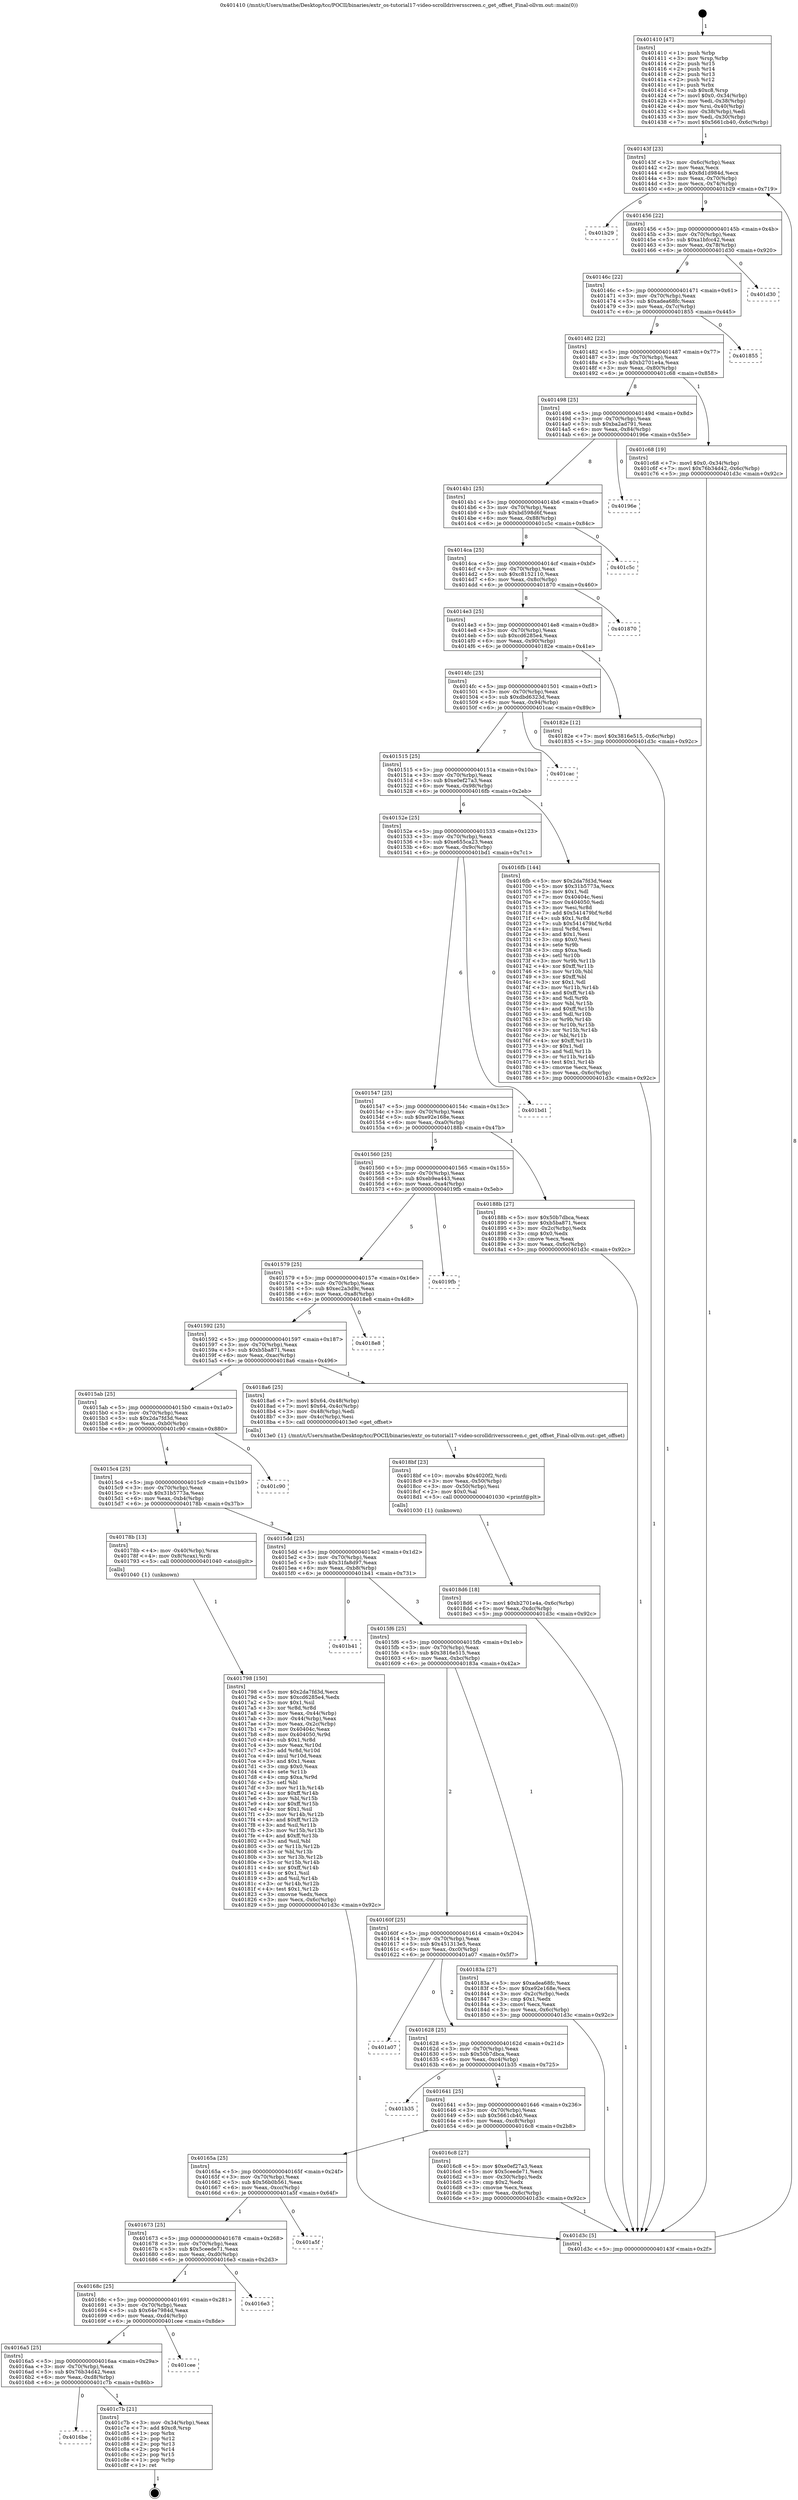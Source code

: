 digraph "0x401410" {
  label = "0x401410 (/mnt/c/Users/mathe/Desktop/tcc/POCII/binaries/extr_os-tutorial17-video-scrolldriversscreen.c_get_offset_Final-ollvm.out::main(0))"
  labelloc = "t"
  node[shape=record]

  Entry [label="",width=0.3,height=0.3,shape=circle,fillcolor=black,style=filled]
  "0x40143f" [label="{
     0x40143f [23]\l
     | [instrs]\l
     &nbsp;&nbsp;0x40143f \<+3\>: mov -0x6c(%rbp),%eax\l
     &nbsp;&nbsp;0x401442 \<+2\>: mov %eax,%ecx\l
     &nbsp;&nbsp;0x401444 \<+6\>: sub $0x8d1d984d,%ecx\l
     &nbsp;&nbsp;0x40144a \<+3\>: mov %eax,-0x70(%rbp)\l
     &nbsp;&nbsp;0x40144d \<+3\>: mov %ecx,-0x74(%rbp)\l
     &nbsp;&nbsp;0x401450 \<+6\>: je 0000000000401b29 \<main+0x719\>\l
  }"]
  "0x401b29" [label="{
     0x401b29\l
  }", style=dashed]
  "0x401456" [label="{
     0x401456 [22]\l
     | [instrs]\l
     &nbsp;&nbsp;0x401456 \<+5\>: jmp 000000000040145b \<main+0x4b\>\l
     &nbsp;&nbsp;0x40145b \<+3\>: mov -0x70(%rbp),%eax\l
     &nbsp;&nbsp;0x40145e \<+5\>: sub $0xa1bfcc42,%eax\l
     &nbsp;&nbsp;0x401463 \<+3\>: mov %eax,-0x78(%rbp)\l
     &nbsp;&nbsp;0x401466 \<+6\>: je 0000000000401d30 \<main+0x920\>\l
  }"]
  Exit [label="",width=0.3,height=0.3,shape=circle,fillcolor=black,style=filled,peripheries=2]
  "0x401d30" [label="{
     0x401d30\l
  }", style=dashed]
  "0x40146c" [label="{
     0x40146c [22]\l
     | [instrs]\l
     &nbsp;&nbsp;0x40146c \<+5\>: jmp 0000000000401471 \<main+0x61\>\l
     &nbsp;&nbsp;0x401471 \<+3\>: mov -0x70(%rbp),%eax\l
     &nbsp;&nbsp;0x401474 \<+5\>: sub $0xadea68fc,%eax\l
     &nbsp;&nbsp;0x401479 \<+3\>: mov %eax,-0x7c(%rbp)\l
     &nbsp;&nbsp;0x40147c \<+6\>: je 0000000000401855 \<main+0x445\>\l
  }"]
  "0x4016be" [label="{
     0x4016be\l
  }", style=dashed]
  "0x401855" [label="{
     0x401855\l
  }", style=dashed]
  "0x401482" [label="{
     0x401482 [22]\l
     | [instrs]\l
     &nbsp;&nbsp;0x401482 \<+5\>: jmp 0000000000401487 \<main+0x77\>\l
     &nbsp;&nbsp;0x401487 \<+3\>: mov -0x70(%rbp),%eax\l
     &nbsp;&nbsp;0x40148a \<+5\>: sub $0xb2701e4a,%eax\l
     &nbsp;&nbsp;0x40148f \<+3\>: mov %eax,-0x80(%rbp)\l
     &nbsp;&nbsp;0x401492 \<+6\>: je 0000000000401c68 \<main+0x858\>\l
  }"]
  "0x401c7b" [label="{
     0x401c7b [21]\l
     | [instrs]\l
     &nbsp;&nbsp;0x401c7b \<+3\>: mov -0x34(%rbp),%eax\l
     &nbsp;&nbsp;0x401c7e \<+7\>: add $0xc8,%rsp\l
     &nbsp;&nbsp;0x401c85 \<+1\>: pop %rbx\l
     &nbsp;&nbsp;0x401c86 \<+2\>: pop %r12\l
     &nbsp;&nbsp;0x401c88 \<+2\>: pop %r13\l
     &nbsp;&nbsp;0x401c8a \<+2\>: pop %r14\l
     &nbsp;&nbsp;0x401c8c \<+2\>: pop %r15\l
     &nbsp;&nbsp;0x401c8e \<+1\>: pop %rbp\l
     &nbsp;&nbsp;0x401c8f \<+1\>: ret\l
  }"]
  "0x401c68" [label="{
     0x401c68 [19]\l
     | [instrs]\l
     &nbsp;&nbsp;0x401c68 \<+7\>: movl $0x0,-0x34(%rbp)\l
     &nbsp;&nbsp;0x401c6f \<+7\>: movl $0x76b34d42,-0x6c(%rbp)\l
     &nbsp;&nbsp;0x401c76 \<+5\>: jmp 0000000000401d3c \<main+0x92c\>\l
  }"]
  "0x401498" [label="{
     0x401498 [25]\l
     | [instrs]\l
     &nbsp;&nbsp;0x401498 \<+5\>: jmp 000000000040149d \<main+0x8d\>\l
     &nbsp;&nbsp;0x40149d \<+3\>: mov -0x70(%rbp),%eax\l
     &nbsp;&nbsp;0x4014a0 \<+5\>: sub $0xba2ad791,%eax\l
     &nbsp;&nbsp;0x4014a5 \<+6\>: mov %eax,-0x84(%rbp)\l
     &nbsp;&nbsp;0x4014ab \<+6\>: je 000000000040196e \<main+0x55e\>\l
  }"]
  "0x4016a5" [label="{
     0x4016a5 [25]\l
     | [instrs]\l
     &nbsp;&nbsp;0x4016a5 \<+5\>: jmp 00000000004016aa \<main+0x29a\>\l
     &nbsp;&nbsp;0x4016aa \<+3\>: mov -0x70(%rbp),%eax\l
     &nbsp;&nbsp;0x4016ad \<+5\>: sub $0x76b34d42,%eax\l
     &nbsp;&nbsp;0x4016b2 \<+6\>: mov %eax,-0xd8(%rbp)\l
     &nbsp;&nbsp;0x4016b8 \<+6\>: je 0000000000401c7b \<main+0x86b\>\l
  }"]
  "0x40196e" [label="{
     0x40196e\l
  }", style=dashed]
  "0x4014b1" [label="{
     0x4014b1 [25]\l
     | [instrs]\l
     &nbsp;&nbsp;0x4014b1 \<+5\>: jmp 00000000004014b6 \<main+0xa6\>\l
     &nbsp;&nbsp;0x4014b6 \<+3\>: mov -0x70(%rbp),%eax\l
     &nbsp;&nbsp;0x4014b9 \<+5\>: sub $0xbd598d6f,%eax\l
     &nbsp;&nbsp;0x4014be \<+6\>: mov %eax,-0x88(%rbp)\l
     &nbsp;&nbsp;0x4014c4 \<+6\>: je 0000000000401c5c \<main+0x84c\>\l
  }"]
  "0x401cee" [label="{
     0x401cee\l
  }", style=dashed]
  "0x401c5c" [label="{
     0x401c5c\l
  }", style=dashed]
  "0x4014ca" [label="{
     0x4014ca [25]\l
     | [instrs]\l
     &nbsp;&nbsp;0x4014ca \<+5\>: jmp 00000000004014cf \<main+0xbf\>\l
     &nbsp;&nbsp;0x4014cf \<+3\>: mov -0x70(%rbp),%eax\l
     &nbsp;&nbsp;0x4014d2 \<+5\>: sub $0xc8152110,%eax\l
     &nbsp;&nbsp;0x4014d7 \<+6\>: mov %eax,-0x8c(%rbp)\l
     &nbsp;&nbsp;0x4014dd \<+6\>: je 0000000000401870 \<main+0x460\>\l
  }"]
  "0x40168c" [label="{
     0x40168c [25]\l
     | [instrs]\l
     &nbsp;&nbsp;0x40168c \<+5\>: jmp 0000000000401691 \<main+0x281\>\l
     &nbsp;&nbsp;0x401691 \<+3\>: mov -0x70(%rbp),%eax\l
     &nbsp;&nbsp;0x401694 \<+5\>: sub $0x64e7984d,%eax\l
     &nbsp;&nbsp;0x401699 \<+6\>: mov %eax,-0xd4(%rbp)\l
     &nbsp;&nbsp;0x40169f \<+6\>: je 0000000000401cee \<main+0x8de\>\l
  }"]
  "0x401870" [label="{
     0x401870\l
  }", style=dashed]
  "0x4014e3" [label="{
     0x4014e3 [25]\l
     | [instrs]\l
     &nbsp;&nbsp;0x4014e3 \<+5\>: jmp 00000000004014e8 \<main+0xd8\>\l
     &nbsp;&nbsp;0x4014e8 \<+3\>: mov -0x70(%rbp),%eax\l
     &nbsp;&nbsp;0x4014eb \<+5\>: sub $0xcd6285e4,%eax\l
     &nbsp;&nbsp;0x4014f0 \<+6\>: mov %eax,-0x90(%rbp)\l
     &nbsp;&nbsp;0x4014f6 \<+6\>: je 000000000040182e \<main+0x41e\>\l
  }"]
  "0x4016e3" [label="{
     0x4016e3\l
  }", style=dashed]
  "0x40182e" [label="{
     0x40182e [12]\l
     | [instrs]\l
     &nbsp;&nbsp;0x40182e \<+7\>: movl $0x3816e515,-0x6c(%rbp)\l
     &nbsp;&nbsp;0x401835 \<+5\>: jmp 0000000000401d3c \<main+0x92c\>\l
  }"]
  "0x4014fc" [label="{
     0x4014fc [25]\l
     | [instrs]\l
     &nbsp;&nbsp;0x4014fc \<+5\>: jmp 0000000000401501 \<main+0xf1\>\l
     &nbsp;&nbsp;0x401501 \<+3\>: mov -0x70(%rbp),%eax\l
     &nbsp;&nbsp;0x401504 \<+5\>: sub $0xdbd6323d,%eax\l
     &nbsp;&nbsp;0x401509 \<+6\>: mov %eax,-0x94(%rbp)\l
     &nbsp;&nbsp;0x40150f \<+6\>: je 0000000000401cac \<main+0x89c\>\l
  }"]
  "0x401673" [label="{
     0x401673 [25]\l
     | [instrs]\l
     &nbsp;&nbsp;0x401673 \<+5\>: jmp 0000000000401678 \<main+0x268\>\l
     &nbsp;&nbsp;0x401678 \<+3\>: mov -0x70(%rbp),%eax\l
     &nbsp;&nbsp;0x40167b \<+5\>: sub $0x5ceede71,%eax\l
     &nbsp;&nbsp;0x401680 \<+6\>: mov %eax,-0xd0(%rbp)\l
     &nbsp;&nbsp;0x401686 \<+6\>: je 00000000004016e3 \<main+0x2d3\>\l
  }"]
  "0x401cac" [label="{
     0x401cac\l
  }", style=dashed]
  "0x401515" [label="{
     0x401515 [25]\l
     | [instrs]\l
     &nbsp;&nbsp;0x401515 \<+5\>: jmp 000000000040151a \<main+0x10a\>\l
     &nbsp;&nbsp;0x40151a \<+3\>: mov -0x70(%rbp),%eax\l
     &nbsp;&nbsp;0x40151d \<+5\>: sub $0xe0ef27a3,%eax\l
     &nbsp;&nbsp;0x401522 \<+6\>: mov %eax,-0x98(%rbp)\l
     &nbsp;&nbsp;0x401528 \<+6\>: je 00000000004016fb \<main+0x2eb\>\l
  }"]
  "0x401a5f" [label="{
     0x401a5f\l
  }", style=dashed]
  "0x4016fb" [label="{
     0x4016fb [144]\l
     | [instrs]\l
     &nbsp;&nbsp;0x4016fb \<+5\>: mov $0x2da7fd3d,%eax\l
     &nbsp;&nbsp;0x401700 \<+5\>: mov $0x31b5773a,%ecx\l
     &nbsp;&nbsp;0x401705 \<+2\>: mov $0x1,%dl\l
     &nbsp;&nbsp;0x401707 \<+7\>: mov 0x40404c,%esi\l
     &nbsp;&nbsp;0x40170e \<+7\>: mov 0x404050,%edi\l
     &nbsp;&nbsp;0x401715 \<+3\>: mov %esi,%r8d\l
     &nbsp;&nbsp;0x401718 \<+7\>: add $0x541479bf,%r8d\l
     &nbsp;&nbsp;0x40171f \<+4\>: sub $0x1,%r8d\l
     &nbsp;&nbsp;0x401723 \<+7\>: sub $0x541479bf,%r8d\l
     &nbsp;&nbsp;0x40172a \<+4\>: imul %r8d,%esi\l
     &nbsp;&nbsp;0x40172e \<+3\>: and $0x1,%esi\l
     &nbsp;&nbsp;0x401731 \<+3\>: cmp $0x0,%esi\l
     &nbsp;&nbsp;0x401734 \<+4\>: sete %r9b\l
     &nbsp;&nbsp;0x401738 \<+3\>: cmp $0xa,%edi\l
     &nbsp;&nbsp;0x40173b \<+4\>: setl %r10b\l
     &nbsp;&nbsp;0x40173f \<+3\>: mov %r9b,%r11b\l
     &nbsp;&nbsp;0x401742 \<+4\>: xor $0xff,%r11b\l
     &nbsp;&nbsp;0x401746 \<+3\>: mov %r10b,%bl\l
     &nbsp;&nbsp;0x401749 \<+3\>: xor $0xff,%bl\l
     &nbsp;&nbsp;0x40174c \<+3\>: xor $0x1,%dl\l
     &nbsp;&nbsp;0x40174f \<+3\>: mov %r11b,%r14b\l
     &nbsp;&nbsp;0x401752 \<+4\>: and $0xff,%r14b\l
     &nbsp;&nbsp;0x401756 \<+3\>: and %dl,%r9b\l
     &nbsp;&nbsp;0x401759 \<+3\>: mov %bl,%r15b\l
     &nbsp;&nbsp;0x40175c \<+4\>: and $0xff,%r15b\l
     &nbsp;&nbsp;0x401760 \<+3\>: and %dl,%r10b\l
     &nbsp;&nbsp;0x401763 \<+3\>: or %r9b,%r14b\l
     &nbsp;&nbsp;0x401766 \<+3\>: or %r10b,%r15b\l
     &nbsp;&nbsp;0x401769 \<+3\>: xor %r15b,%r14b\l
     &nbsp;&nbsp;0x40176c \<+3\>: or %bl,%r11b\l
     &nbsp;&nbsp;0x40176f \<+4\>: xor $0xff,%r11b\l
     &nbsp;&nbsp;0x401773 \<+3\>: or $0x1,%dl\l
     &nbsp;&nbsp;0x401776 \<+3\>: and %dl,%r11b\l
     &nbsp;&nbsp;0x401779 \<+3\>: or %r11b,%r14b\l
     &nbsp;&nbsp;0x40177c \<+4\>: test $0x1,%r14b\l
     &nbsp;&nbsp;0x401780 \<+3\>: cmovne %ecx,%eax\l
     &nbsp;&nbsp;0x401783 \<+3\>: mov %eax,-0x6c(%rbp)\l
     &nbsp;&nbsp;0x401786 \<+5\>: jmp 0000000000401d3c \<main+0x92c\>\l
  }"]
  "0x40152e" [label="{
     0x40152e [25]\l
     | [instrs]\l
     &nbsp;&nbsp;0x40152e \<+5\>: jmp 0000000000401533 \<main+0x123\>\l
     &nbsp;&nbsp;0x401533 \<+3\>: mov -0x70(%rbp),%eax\l
     &nbsp;&nbsp;0x401536 \<+5\>: sub $0xe655ca23,%eax\l
     &nbsp;&nbsp;0x40153b \<+6\>: mov %eax,-0x9c(%rbp)\l
     &nbsp;&nbsp;0x401541 \<+6\>: je 0000000000401bd1 \<main+0x7c1\>\l
  }"]
  "0x4018d6" [label="{
     0x4018d6 [18]\l
     | [instrs]\l
     &nbsp;&nbsp;0x4018d6 \<+7\>: movl $0xb2701e4a,-0x6c(%rbp)\l
     &nbsp;&nbsp;0x4018dd \<+6\>: mov %eax,-0xdc(%rbp)\l
     &nbsp;&nbsp;0x4018e3 \<+5\>: jmp 0000000000401d3c \<main+0x92c\>\l
  }"]
  "0x401bd1" [label="{
     0x401bd1\l
  }", style=dashed]
  "0x401547" [label="{
     0x401547 [25]\l
     | [instrs]\l
     &nbsp;&nbsp;0x401547 \<+5\>: jmp 000000000040154c \<main+0x13c\>\l
     &nbsp;&nbsp;0x40154c \<+3\>: mov -0x70(%rbp),%eax\l
     &nbsp;&nbsp;0x40154f \<+5\>: sub $0xe92e168e,%eax\l
     &nbsp;&nbsp;0x401554 \<+6\>: mov %eax,-0xa0(%rbp)\l
     &nbsp;&nbsp;0x40155a \<+6\>: je 000000000040188b \<main+0x47b\>\l
  }"]
  "0x4018bf" [label="{
     0x4018bf [23]\l
     | [instrs]\l
     &nbsp;&nbsp;0x4018bf \<+10\>: movabs $0x4020f2,%rdi\l
     &nbsp;&nbsp;0x4018c9 \<+3\>: mov %eax,-0x50(%rbp)\l
     &nbsp;&nbsp;0x4018cc \<+3\>: mov -0x50(%rbp),%esi\l
     &nbsp;&nbsp;0x4018cf \<+2\>: mov $0x0,%al\l
     &nbsp;&nbsp;0x4018d1 \<+5\>: call 0000000000401030 \<printf@plt\>\l
     | [calls]\l
     &nbsp;&nbsp;0x401030 \{1\} (unknown)\l
  }"]
  "0x40188b" [label="{
     0x40188b [27]\l
     | [instrs]\l
     &nbsp;&nbsp;0x40188b \<+5\>: mov $0x50b7dbca,%eax\l
     &nbsp;&nbsp;0x401890 \<+5\>: mov $0xb5ba871,%ecx\l
     &nbsp;&nbsp;0x401895 \<+3\>: mov -0x2c(%rbp),%edx\l
     &nbsp;&nbsp;0x401898 \<+3\>: cmp $0x0,%edx\l
     &nbsp;&nbsp;0x40189b \<+3\>: cmove %ecx,%eax\l
     &nbsp;&nbsp;0x40189e \<+3\>: mov %eax,-0x6c(%rbp)\l
     &nbsp;&nbsp;0x4018a1 \<+5\>: jmp 0000000000401d3c \<main+0x92c\>\l
  }"]
  "0x401560" [label="{
     0x401560 [25]\l
     | [instrs]\l
     &nbsp;&nbsp;0x401560 \<+5\>: jmp 0000000000401565 \<main+0x155\>\l
     &nbsp;&nbsp;0x401565 \<+3\>: mov -0x70(%rbp),%eax\l
     &nbsp;&nbsp;0x401568 \<+5\>: sub $0xeb9ea443,%eax\l
     &nbsp;&nbsp;0x40156d \<+6\>: mov %eax,-0xa4(%rbp)\l
     &nbsp;&nbsp;0x401573 \<+6\>: je 00000000004019fb \<main+0x5eb\>\l
  }"]
  "0x401798" [label="{
     0x401798 [150]\l
     | [instrs]\l
     &nbsp;&nbsp;0x401798 \<+5\>: mov $0x2da7fd3d,%ecx\l
     &nbsp;&nbsp;0x40179d \<+5\>: mov $0xcd6285e4,%edx\l
     &nbsp;&nbsp;0x4017a2 \<+3\>: mov $0x1,%sil\l
     &nbsp;&nbsp;0x4017a5 \<+3\>: xor %r8d,%r8d\l
     &nbsp;&nbsp;0x4017a8 \<+3\>: mov %eax,-0x44(%rbp)\l
     &nbsp;&nbsp;0x4017ab \<+3\>: mov -0x44(%rbp),%eax\l
     &nbsp;&nbsp;0x4017ae \<+3\>: mov %eax,-0x2c(%rbp)\l
     &nbsp;&nbsp;0x4017b1 \<+7\>: mov 0x40404c,%eax\l
     &nbsp;&nbsp;0x4017b8 \<+8\>: mov 0x404050,%r9d\l
     &nbsp;&nbsp;0x4017c0 \<+4\>: sub $0x1,%r8d\l
     &nbsp;&nbsp;0x4017c4 \<+3\>: mov %eax,%r10d\l
     &nbsp;&nbsp;0x4017c7 \<+3\>: add %r8d,%r10d\l
     &nbsp;&nbsp;0x4017ca \<+4\>: imul %r10d,%eax\l
     &nbsp;&nbsp;0x4017ce \<+3\>: and $0x1,%eax\l
     &nbsp;&nbsp;0x4017d1 \<+3\>: cmp $0x0,%eax\l
     &nbsp;&nbsp;0x4017d4 \<+4\>: sete %r11b\l
     &nbsp;&nbsp;0x4017d8 \<+4\>: cmp $0xa,%r9d\l
     &nbsp;&nbsp;0x4017dc \<+3\>: setl %bl\l
     &nbsp;&nbsp;0x4017df \<+3\>: mov %r11b,%r14b\l
     &nbsp;&nbsp;0x4017e2 \<+4\>: xor $0xff,%r14b\l
     &nbsp;&nbsp;0x4017e6 \<+3\>: mov %bl,%r15b\l
     &nbsp;&nbsp;0x4017e9 \<+4\>: xor $0xff,%r15b\l
     &nbsp;&nbsp;0x4017ed \<+4\>: xor $0x1,%sil\l
     &nbsp;&nbsp;0x4017f1 \<+3\>: mov %r14b,%r12b\l
     &nbsp;&nbsp;0x4017f4 \<+4\>: and $0xff,%r12b\l
     &nbsp;&nbsp;0x4017f8 \<+3\>: and %sil,%r11b\l
     &nbsp;&nbsp;0x4017fb \<+3\>: mov %r15b,%r13b\l
     &nbsp;&nbsp;0x4017fe \<+4\>: and $0xff,%r13b\l
     &nbsp;&nbsp;0x401802 \<+3\>: and %sil,%bl\l
     &nbsp;&nbsp;0x401805 \<+3\>: or %r11b,%r12b\l
     &nbsp;&nbsp;0x401808 \<+3\>: or %bl,%r13b\l
     &nbsp;&nbsp;0x40180b \<+3\>: xor %r13b,%r12b\l
     &nbsp;&nbsp;0x40180e \<+3\>: or %r15b,%r14b\l
     &nbsp;&nbsp;0x401811 \<+4\>: xor $0xff,%r14b\l
     &nbsp;&nbsp;0x401815 \<+4\>: or $0x1,%sil\l
     &nbsp;&nbsp;0x401819 \<+3\>: and %sil,%r14b\l
     &nbsp;&nbsp;0x40181c \<+3\>: or %r14b,%r12b\l
     &nbsp;&nbsp;0x40181f \<+4\>: test $0x1,%r12b\l
     &nbsp;&nbsp;0x401823 \<+3\>: cmovne %edx,%ecx\l
     &nbsp;&nbsp;0x401826 \<+3\>: mov %ecx,-0x6c(%rbp)\l
     &nbsp;&nbsp;0x401829 \<+5\>: jmp 0000000000401d3c \<main+0x92c\>\l
  }"]
  "0x4019fb" [label="{
     0x4019fb\l
  }", style=dashed]
  "0x401579" [label="{
     0x401579 [25]\l
     | [instrs]\l
     &nbsp;&nbsp;0x401579 \<+5\>: jmp 000000000040157e \<main+0x16e\>\l
     &nbsp;&nbsp;0x40157e \<+3\>: mov -0x70(%rbp),%eax\l
     &nbsp;&nbsp;0x401581 \<+5\>: sub $0xec2a3d9c,%eax\l
     &nbsp;&nbsp;0x401586 \<+6\>: mov %eax,-0xa8(%rbp)\l
     &nbsp;&nbsp;0x40158c \<+6\>: je 00000000004018e8 \<main+0x4d8\>\l
  }"]
  "0x401410" [label="{
     0x401410 [47]\l
     | [instrs]\l
     &nbsp;&nbsp;0x401410 \<+1\>: push %rbp\l
     &nbsp;&nbsp;0x401411 \<+3\>: mov %rsp,%rbp\l
     &nbsp;&nbsp;0x401414 \<+2\>: push %r15\l
     &nbsp;&nbsp;0x401416 \<+2\>: push %r14\l
     &nbsp;&nbsp;0x401418 \<+2\>: push %r13\l
     &nbsp;&nbsp;0x40141a \<+2\>: push %r12\l
     &nbsp;&nbsp;0x40141c \<+1\>: push %rbx\l
     &nbsp;&nbsp;0x40141d \<+7\>: sub $0xc8,%rsp\l
     &nbsp;&nbsp;0x401424 \<+7\>: movl $0x0,-0x34(%rbp)\l
     &nbsp;&nbsp;0x40142b \<+3\>: mov %edi,-0x38(%rbp)\l
     &nbsp;&nbsp;0x40142e \<+4\>: mov %rsi,-0x40(%rbp)\l
     &nbsp;&nbsp;0x401432 \<+3\>: mov -0x38(%rbp),%edi\l
     &nbsp;&nbsp;0x401435 \<+3\>: mov %edi,-0x30(%rbp)\l
     &nbsp;&nbsp;0x401438 \<+7\>: movl $0x5661cb40,-0x6c(%rbp)\l
  }"]
  "0x4018e8" [label="{
     0x4018e8\l
  }", style=dashed]
  "0x401592" [label="{
     0x401592 [25]\l
     | [instrs]\l
     &nbsp;&nbsp;0x401592 \<+5\>: jmp 0000000000401597 \<main+0x187\>\l
     &nbsp;&nbsp;0x401597 \<+3\>: mov -0x70(%rbp),%eax\l
     &nbsp;&nbsp;0x40159a \<+5\>: sub $0xb5ba871,%eax\l
     &nbsp;&nbsp;0x40159f \<+6\>: mov %eax,-0xac(%rbp)\l
     &nbsp;&nbsp;0x4015a5 \<+6\>: je 00000000004018a6 \<main+0x496\>\l
  }"]
  "0x401d3c" [label="{
     0x401d3c [5]\l
     | [instrs]\l
     &nbsp;&nbsp;0x401d3c \<+5\>: jmp 000000000040143f \<main+0x2f\>\l
  }"]
  "0x4018a6" [label="{
     0x4018a6 [25]\l
     | [instrs]\l
     &nbsp;&nbsp;0x4018a6 \<+7\>: movl $0x64,-0x48(%rbp)\l
     &nbsp;&nbsp;0x4018ad \<+7\>: movl $0x64,-0x4c(%rbp)\l
     &nbsp;&nbsp;0x4018b4 \<+3\>: mov -0x48(%rbp),%edi\l
     &nbsp;&nbsp;0x4018b7 \<+3\>: mov -0x4c(%rbp),%esi\l
     &nbsp;&nbsp;0x4018ba \<+5\>: call 00000000004013e0 \<get_offset\>\l
     | [calls]\l
     &nbsp;&nbsp;0x4013e0 \{1\} (/mnt/c/Users/mathe/Desktop/tcc/POCII/binaries/extr_os-tutorial17-video-scrolldriversscreen.c_get_offset_Final-ollvm.out::get_offset)\l
  }"]
  "0x4015ab" [label="{
     0x4015ab [25]\l
     | [instrs]\l
     &nbsp;&nbsp;0x4015ab \<+5\>: jmp 00000000004015b0 \<main+0x1a0\>\l
     &nbsp;&nbsp;0x4015b0 \<+3\>: mov -0x70(%rbp),%eax\l
     &nbsp;&nbsp;0x4015b3 \<+5\>: sub $0x2da7fd3d,%eax\l
     &nbsp;&nbsp;0x4015b8 \<+6\>: mov %eax,-0xb0(%rbp)\l
     &nbsp;&nbsp;0x4015be \<+6\>: je 0000000000401c90 \<main+0x880\>\l
  }"]
  "0x40165a" [label="{
     0x40165a [25]\l
     | [instrs]\l
     &nbsp;&nbsp;0x40165a \<+5\>: jmp 000000000040165f \<main+0x24f\>\l
     &nbsp;&nbsp;0x40165f \<+3\>: mov -0x70(%rbp),%eax\l
     &nbsp;&nbsp;0x401662 \<+5\>: sub $0x56b0b561,%eax\l
     &nbsp;&nbsp;0x401667 \<+6\>: mov %eax,-0xcc(%rbp)\l
     &nbsp;&nbsp;0x40166d \<+6\>: je 0000000000401a5f \<main+0x64f\>\l
  }"]
  "0x401c90" [label="{
     0x401c90\l
  }", style=dashed]
  "0x4015c4" [label="{
     0x4015c4 [25]\l
     | [instrs]\l
     &nbsp;&nbsp;0x4015c4 \<+5\>: jmp 00000000004015c9 \<main+0x1b9\>\l
     &nbsp;&nbsp;0x4015c9 \<+3\>: mov -0x70(%rbp),%eax\l
     &nbsp;&nbsp;0x4015cc \<+5\>: sub $0x31b5773a,%eax\l
     &nbsp;&nbsp;0x4015d1 \<+6\>: mov %eax,-0xb4(%rbp)\l
     &nbsp;&nbsp;0x4015d7 \<+6\>: je 000000000040178b \<main+0x37b\>\l
  }"]
  "0x4016c8" [label="{
     0x4016c8 [27]\l
     | [instrs]\l
     &nbsp;&nbsp;0x4016c8 \<+5\>: mov $0xe0ef27a3,%eax\l
     &nbsp;&nbsp;0x4016cd \<+5\>: mov $0x5ceede71,%ecx\l
     &nbsp;&nbsp;0x4016d2 \<+3\>: mov -0x30(%rbp),%edx\l
     &nbsp;&nbsp;0x4016d5 \<+3\>: cmp $0x2,%edx\l
     &nbsp;&nbsp;0x4016d8 \<+3\>: cmovne %ecx,%eax\l
     &nbsp;&nbsp;0x4016db \<+3\>: mov %eax,-0x6c(%rbp)\l
     &nbsp;&nbsp;0x4016de \<+5\>: jmp 0000000000401d3c \<main+0x92c\>\l
  }"]
  "0x40178b" [label="{
     0x40178b [13]\l
     | [instrs]\l
     &nbsp;&nbsp;0x40178b \<+4\>: mov -0x40(%rbp),%rax\l
     &nbsp;&nbsp;0x40178f \<+4\>: mov 0x8(%rax),%rdi\l
     &nbsp;&nbsp;0x401793 \<+5\>: call 0000000000401040 \<atoi@plt\>\l
     | [calls]\l
     &nbsp;&nbsp;0x401040 \{1\} (unknown)\l
  }"]
  "0x4015dd" [label="{
     0x4015dd [25]\l
     | [instrs]\l
     &nbsp;&nbsp;0x4015dd \<+5\>: jmp 00000000004015e2 \<main+0x1d2\>\l
     &nbsp;&nbsp;0x4015e2 \<+3\>: mov -0x70(%rbp),%eax\l
     &nbsp;&nbsp;0x4015e5 \<+5\>: sub $0x31fa8d97,%eax\l
     &nbsp;&nbsp;0x4015ea \<+6\>: mov %eax,-0xb8(%rbp)\l
     &nbsp;&nbsp;0x4015f0 \<+6\>: je 0000000000401b41 \<main+0x731\>\l
  }"]
  "0x401641" [label="{
     0x401641 [25]\l
     | [instrs]\l
     &nbsp;&nbsp;0x401641 \<+5\>: jmp 0000000000401646 \<main+0x236\>\l
     &nbsp;&nbsp;0x401646 \<+3\>: mov -0x70(%rbp),%eax\l
     &nbsp;&nbsp;0x401649 \<+5\>: sub $0x5661cb40,%eax\l
     &nbsp;&nbsp;0x40164e \<+6\>: mov %eax,-0xc8(%rbp)\l
     &nbsp;&nbsp;0x401654 \<+6\>: je 00000000004016c8 \<main+0x2b8\>\l
  }"]
  "0x401b41" [label="{
     0x401b41\l
  }", style=dashed]
  "0x4015f6" [label="{
     0x4015f6 [25]\l
     | [instrs]\l
     &nbsp;&nbsp;0x4015f6 \<+5\>: jmp 00000000004015fb \<main+0x1eb\>\l
     &nbsp;&nbsp;0x4015fb \<+3\>: mov -0x70(%rbp),%eax\l
     &nbsp;&nbsp;0x4015fe \<+5\>: sub $0x3816e515,%eax\l
     &nbsp;&nbsp;0x401603 \<+6\>: mov %eax,-0xbc(%rbp)\l
     &nbsp;&nbsp;0x401609 \<+6\>: je 000000000040183a \<main+0x42a\>\l
  }"]
  "0x401b35" [label="{
     0x401b35\l
  }", style=dashed]
  "0x40183a" [label="{
     0x40183a [27]\l
     | [instrs]\l
     &nbsp;&nbsp;0x40183a \<+5\>: mov $0xadea68fc,%eax\l
     &nbsp;&nbsp;0x40183f \<+5\>: mov $0xe92e168e,%ecx\l
     &nbsp;&nbsp;0x401844 \<+3\>: mov -0x2c(%rbp),%edx\l
     &nbsp;&nbsp;0x401847 \<+3\>: cmp $0x1,%edx\l
     &nbsp;&nbsp;0x40184a \<+3\>: cmovl %ecx,%eax\l
     &nbsp;&nbsp;0x40184d \<+3\>: mov %eax,-0x6c(%rbp)\l
     &nbsp;&nbsp;0x401850 \<+5\>: jmp 0000000000401d3c \<main+0x92c\>\l
  }"]
  "0x40160f" [label="{
     0x40160f [25]\l
     | [instrs]\l
     &nbsp;&nbsp;0x40160f \<+5\>: jmp 0000000000401614 \<main+0x204\>\l
     &nbsp;&nbsp;0x401614 \<+3\>: mov -0x70(%rbp),%eax\l
     &nbsp;&nbsp;0x401617 \<+5\>: sub $0x451313e5,%eax\l
     &nbsp;&nbsp;0x40161c \<+6\>: mov %eax,-0xc0(%rbp)\l
     &nbsp;&nbsp;0x401622 \<+6\>: je 0000000000401a07 \<main+0x5f7\>\l
  }"]
  "0x401628" [label="{
     0x401628 [25]\l
     | [instrs]\l
     &nbsp;&nbsp;0x401628 \<+5\>: jmp 000000000040162d \<main+0x21d\>\l
     &nbsp;&nbsp;0x40162d \<+3\>: mov -0x70(%rbp),%eax\l
     &nbsp;&nbsp;0x401630 \<+5\>: sub $0x50b7dbca,%eax\l
     &nbsp;&nbsp;0x401635 \<+6\>: mov %eax,-0xc4(%rbp)\l
     &nbsp;&nbsp;0x40163b \<+6\>: je 0000000000401b35 \<main+0x725\>\l
  }"]
  "0x401a07" [label="{
     0x401a07\l
  }", style=dashed]
  Entry -> "0x401410" [label=" 1"]
  "0x40143f" -> "0x401b29" [label=" 0"]
  "0x40143f" -> "0x401456" [label=" 9"]
  "0x401c7b" -> Exit [label=" 1"]
  "0x401456" -> "0x401d30" [label=" 0"]
  "0x401456" -> "0x40146c" [label=" 9"]
  "0x4016a5" -> "0x4016be" [label=" 0"]
  "0x40146c" -> "0x401855" [label=" 0"]
  "0x40146c" -> "0x401482" [label=" 9"]
  "0x4016a5" -> "0x401c7b" [label=" 1"]
  "0x401482" -> "0x401c68" [label=" 1"]
  "0x401482" -> "0x401498" [label=" 8"]
  "0x40168c" -> "0x4016a5" [label=" 1"]
  "0x401498" -> "0x40196e" [label=" 0"]
  "0x401498" -> "0x4014b1" [label=" 8"]
  "0x40168c" -> "0x401cee" [label=" 0"]
  "0x4014b1" -> "0x401c5c" [label=" 0"]
  "0x4014b1" -> "0x4014ca" [label=" 8"]
  "0x401673" -> "0x40168c" [label=" 1"]
  "0x4014ca" -> "0x401870" [label=" 0"]
  "0x4014ca" -> "0x4014e3" [label=" 8"]
  "0x401673" -> "0x4016e3" [label=" 0"]
  "0x4014e3" -> "0x40182e" [label=" 1"]
  "0x4014e3" -> "0x4014fc" [label=" 7"]
  "0x40165a" -> "0x401673" [label=" 1"]
  "0x4014fc" -> "0x401cac" [label=" 0"]
  "0x4014fc" -> "0x401515" [label=" 7"]
  "0x40165a" -> "0x401a5f" [label=" 0"]
  "0x401515" -> "0x4016fb" [label=" 1"]
  "0x401515" -> "0x40152e" [label=" 6"]
  "0x401c68" -> "0x401d3c" [label=" 1"]
  "0x40152e" -> "0x401bd1" [label=" 0"]
  "0x40152e" -> "0x401547" [label=" 6"]
  "0x4018d6" -> "0x401d3c" [label=" 1"]
  "0x401547" -> "0x40188b" [label=" 1"]
  "0x401547" -> "0x401560" [label=" 5"]
  "0x4018bf" -> "0x4018d6" [label=" 1"]
  "0x401560" -> "0x4019fb" [label=" 0"]
  "0x401560" -> "0x401579" [label=" 5"]
  "0x4018a6" -> "0x4018bf" [label=" 1"]
  "0x401579" -> "0x4018e8" [label=" 0"]
  "0x401579" -> "0x401592" [label=" 5"]
  "0x40188b" -> "0x401d3c" [label=" 1"]
  "0x401592" -> "0x4018a6" [label=" 1"]
  "0x401592" -> "0x4015ab" [label=" 4"]
  "0x40183a" -> "0x401d3c" [label=" 1"]
  "0x4015ab" -> "0x401c90" [label=" 0"]
  "0x4015ab" -> "0x4015c4" [label=" 4"]
  "0x40182e" -> "0x401d3c" [label=" 1"]
  "0x4015c4" -> "0x40178b" [label=" 1"]
  "0x4015c4" -> "0x4015dd" [label=" 3"]
  "0x401798" -> "0x401d3c" [label=" 1"]
  "0x4015dd" -> "0x401b41" [label=" 0"]
  "0x4015dd" -> "0x4015f6" [label=" 3"]
  "0x4016fb" -> "0x401d3c" [label=" 1"]
  "0x4015f6" -> "0x40183a" [label=" 1"]
  "0x4015f6" -> "0x40160f" [label=" 2"]
  "0x401d3c" -> "0x40143f" [label=" 8"]
  "0x40160f" -> "0x401a07" [label=" 0"]
  "0x40160f" -> "0x401628" [label=" 2"]
  "0x401410" -> "0x40143f" [label=" 1"]
  "0x401628" -> "0x401b35" [label=" 0"]
  "0x401628" -> "0x401641" [label=" 2"]
  "0x40178b" -> "0x401798" [label=" 1"]
  "0x401641" -> "0x4016c8" [label=" 1"]
  "0x401641" -> "0x40165a" [label=" 1"]
  "0x4016c8" -> "0x401d3c" [label=" 1"]
}
